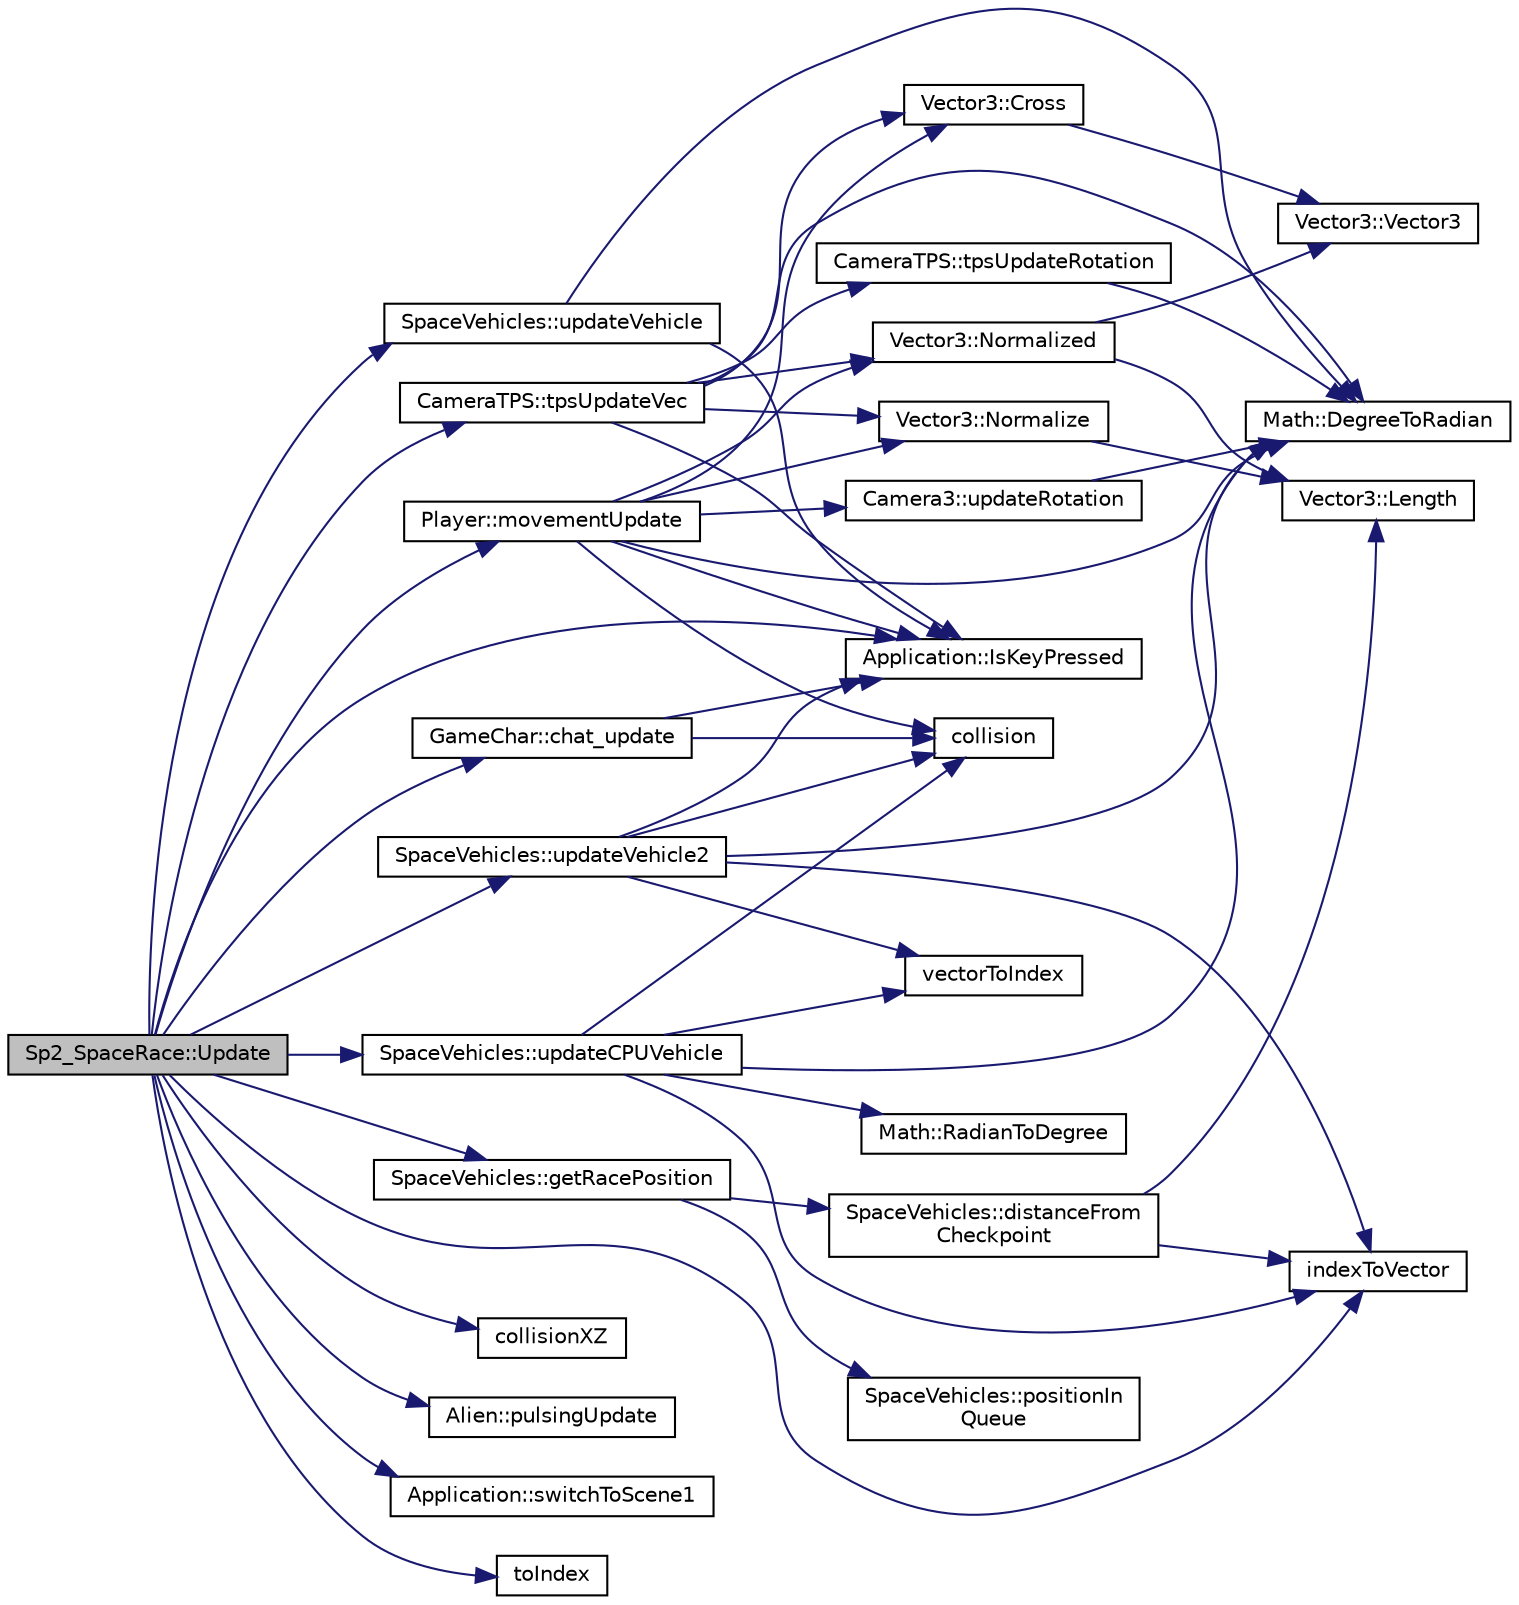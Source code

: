 digraph "Sp2_SpaceRace::Update"
{
  bgcolor="transparent";
  edge [fontname="Helvetica",fontsize="10",labelfontname="Helvetica",labelfontsize="10"];
  node [fontname="Helvetica",fontsize="10",shape=record];
  rankdir="LR";
  Node1 [label="Sp2_SpaceRace::Update",height=0.2,width=0.4,color="black", fillcolor="grey75", style="filled", fontcolor="black"];
  Node1 -> Node2 [color="midnightblue",fontsize="10",style="solid",fontname="Helvetica"];
  Node2 [label="GameChar::chat_update",height=0.2,width=0.4,color="black",URL="$classGameChar.html#ab8dc7e516ff8c6d29da6f3399f4815df"];
  Node2 -> Node3 [color="midnightblue",fontsize="10",style="solid",fontname="Helvetica"];
  Node3 [label="collision",height=0.2,width=0.4,color="black",URL="$Collision_8cpp.html#a4b9eee107300119860880f48b79da32f"];
  Node2 -> Node4 [color="midnightblue",fontsize="10",style="solid",fontname="Helvetica"];
  Node4 [label="Application::IsKeyPressed",height=0.2,width=0.4,color="black",URL="$classApplication.html#a72cc9bba26506a7c0f54c346dfbd5cfe"];
  Node1 -> Node5 [color="midnightblue",fontsize="10",style="solid",fontname="Helvetica"];
  Node5 [label="collisionXZ",height=0.2,width=0.4,color="black",URL="$Collision_8cpp.html#a5ced462f9fcc3c9963cdf5e0da071631"];
  Node1 -> Node6 [color="midnightblue",fontsize="10",style="solid",fontname="Helvetica"];
  Node6 [label="SpaceVehicles::getRacePosition",height=0.2,width=0.4,color="black",URL="$classSpaceVehicles.html#a1f3c77da3c867f506dbc62dea84b53ef"];
  Node6 -> Node7 [color="midnightblue",fontsize="10",style="solid",fontname="Helvetica"];
  Node7 [label="SpaceVehicles::positionIn\lQueue",height=0.2,width=0.4,color="black",URL="$classSpaceVehicles.html#a287f59990fa7612f7883a01555eea404"];
  Node6 -> Node8 [color="midnightblue",fontsize="10",style="solid",fontname="Helvetica"];
  Node8 [label="SpaceVehicles::distanceFrom\lCheckpoint",height=0.2,width=0.4,color="black",URL="$classSpaceVehicles.html#a63617a030d2fc668c5f55b787aebc265"];
  Node8 -> Node9 [color="midnightblue",fontsize="10",style="solid",fontname="Helvetica"];
  Node9 [label="indexToVector",height=0.2,width=0.4,color="black",URL="$Map_8cpp.html#ae7b0fce8d732defec7b9ae019af73a00"];
  Node8 -> Node10 [color="midnightblue",fontsize="10",style="solid",fontname="Helvetica"];
  Node10 [label="Vector3::Length",height=0.2,width=0.4,color="black",URL="$structVector3.html#a200024a8442329de9a625ed58ffe7075",tooltip="Return length of vector. "];
  Node1 -> Node9 [color="midnightblue",fontsize="10",style="solid",fontname="Helvetica"];
  Node1 -> Node4 [color="midnightblue",fontsize="10",style="solid",fontname="Helvetica"];
  Node1 -> Node11 [color="midnightblue",fontsize="10",style="solid",fontname="Helvetica"];
  Node11 [label="Player::movementUpdate",height=0.2,width=0.4,color="black",URL="$classPlayer.html#a5b057a6cd421a056d2a0694ab00739e7"];
  Node11 -> Node3 [color="midnightblue",fontsize="10",style="solid",fontname="Helvetica"];
  Node11 -> Node12 [color="midnightblue",fontsize="10",style="solid",fontname="Helvetica"];
  Node12 [label="Vector3::Cross",height=0.2,width=0.4,color="black",URL="$structVector3.html#aa1cdc5357009b47fe585ddd61e263aad",tooltip="Cross product of 2 vectors. "];
  Node12 -> Node13 [color="midnightblue",fontsize="10",style="solid",fontname="Helvetica"];
  Node13 [label="Vector3::Vector3",height=0.2,width=0.4,color="black",URL="$structVector3.html#afa5e0c801fc2c8a820a54ea99302fe08",tooltip="Vector3 default constructor. "];
  Node11 -> Node14 [color="midnightblue",fontsize="10",style="solid",fontname="Helvetica"];
  Node14 [label="Math::DegreeToRadian",height=0.2,width=0.4,color="black",URL="$namespaceMath.html#ac04b987cc6c574a059e68cb58f58c09a",tooltip="Converts from degrees to radians. "];
  Node11 -> Node4 [color="midnightblue",fontsize="10",style="solid",fontname="Helvetica"];
  Node11 -> Node15 [color="midnightblue",fontsize="10",style="solid",fontname="Helvetica"];
  Node15 [label="Vector3::Normalize",height=0.2,width=0.4,color="black",URL="$structVector3.html#aaef4f25a38878a640ab4a48002a7eff8",tooltip="Normalize this vector and return a reference to it. "];
  Node15 -> Node10 [color="midnightblue",fontsize="10",style="solid",fontname="Helvetica"];
  Node11 -> Node16 [color="midnightblue",fontsize="10",style="solid",fontname="Helvetica"];
  Node16 [label="Vector3::Normalized",height=0.2,width=0.4,color="black",URL="$structVector3.html#a2da0f00c5529bced69763320dac9c414",tooltip="Return a copy of this vector, normalized. "];
  Node16 -> Node10 [color="midnightblue",fontsize="10",style="solid",fontname="Helvetica"];
  Node16 -> Node13 [color="midnightblue",fontsize="10",style="solid",fontname="Helvetica"];
  Node11 -> Node17 [color="midnightblue",fontsize="10",style="solid",fontname="Helvetica"];
  Node17 [label="Camera3::updateRotation",height=0.2,width=0.4,color="black",URL="$classCamera3.html#a330a151d28c57c8a86d9848a26866028"];
  Node17 -> Node14 [color="midnightblue",fontsize="10",style="solid",fontname="Helvetica"];
  Node1 -> Node18 [color="midnightblue",fontsize="10",style="solid",fontname="Helvetica"];
  Node18 [label="Alien::pulsingUpdate",height=0.2,width=0.4,color="black",URL="$classAlien.html#acbc7782045dd10b74d0b1b455dfe76a7",tooltip="Logic of the alien. "];
  Node1 -> Node19 [color="midnightblue",fontsize="10",style="solid",fontname="Helvetica"];
  Node19 [label="Application::switchToScene1",height=0.2,width=0.4,color="black",URL="$classApplication.html#a91142113d0411e0c6d6ce10510595473"];
  Node1 -> Node20 [color="midnightblue",fontsize="10",style="solid",fontname="Helvetica"];
  Node20 [label="toIndex",height=0.2,width=0.4,color="black",URL="$Map_8cpp.html#a322adc57f23f51143b9b8194883711a3"];
  Node1 -> Node21 [color="midnightblue",fontsize="10",style="solid",fontname="Helvetica"];
  Node21 [label="CameraTPS::tpsUpdateVec",height=0.2,width=0.4,color="black",URL="$classCameraTPS.html#a743d5fc45867e31a8915e47173d0fcb2"];
  Node21 -> Node12 [color="midnightblue",fontsize="10",style="solid",fontname="Helvetica"];
  Node21 -> Node14 [color="midnightblue",fontsize="10",style="solid",fontname="Helvetica"];
  Node21 -> Node4 [color="midnightblue",fontsize="10",style="solid",fontname="Helvetica"];
  Node21 -> Node15 [color="midnightblue",fontsize="10",style="solid",fontname="Helvetica"];
  Node21 -> Node16 [color="midnightblue",fontsize="10",style="solid",fontname="Helvetica"];
  Node21 -> Node22 [color="midnightblue",fontsize="10",style="solid",fontname="Helvetica"];
  Node22 [label="CameraTPS::tpsUpdateRotation",height=0.2,width=0.4,color="black",URL="$classCameraTPS.html#a187145d973095406211ad23707ef7587"];
  Node22 -> Node14 [color="midnightblue",fontsize="10",style="solid",fontname="Helvetica"];
  Node1 -> Node23 [color="midnightblue",fontsize="10",style="solid",fontname="Helvetica"];
  Node23 [label="SpaceVehicles::updateCPUVehicle",height=0.2,width=0.4,color="black",URL="$classSpaceVehicles.html#a71e4baf5499200c69950e56e08068ae5"];
  Node23 -> Node9 [color="midnightblue",fontsize="10",style="solid",fontname="Helvetica"];
  Node23 -> Node3 [color="midnightblue",fontsize="10",style="solid",fontname="Helvetica"];
  Node23 -> Node24 [color="midnightblue",fontsize="10",style="solid",fontname="Helvetica"];
  Node24 [label="Math::RadianToDegree",height=0.2,width=0.4,color="black",URL="$namespaceMath.html#a1a1d364c850f9d66fda85cf71598bbe5",tooltip="Converts from radians to degrees. "];
  Node23 -> Node14 [color="midnightblue",fontsize="10",style="solid",fontname="Helvetica"];
  Node23 -> Node25 [color="midnightblue",fontsize="10",style="solid",fontname="Helvetica"];
  Node25 [label="vectorToIndex",height=0.2,width=0.4,color="black",URL="$Map_8cpp.html#abb21e73deb56ceccf5d5908e806df63e"];
  Node1 -> Node26 [color="midnightblue",fontsize="10",style="solid",fontname="Helvetica"];
  Node26 [label="SpaceVehicles::updateVehicle",height=0.2,width=0.4,color="black",URL="$classSpaceVehicles.html#ac9b59d2bd00fd58786be266e4e6fe237"];
  Node26 -> Node4 [color="midnightblue",fontsize="10",style="solid",fontname="Helvetica"];
  Node26 -> Node14 [color="midnightblue",fontsize="10",style="solid",fontname="Helvetica"];
  Node1 -> Node27 [color="midnightblue",fontsize="10",style="solid",fontname="Helvetica"];
  Node27 [label="SpaceVehicles::updateVehicle2",height=0.2,width=0.4,color="black",URL="$classSpaceVehicles.html#aacce2932520488a8850d6c5640960e50"];
  Node27 -> Node3 [color="midnightblue",fontsize="10",style="solid",fontname="Helvetica"];
  Node27 -> Node9 [color="midnightblue",fontsize="10",style="solid",fontname="Helvetica"];
  Node27 -> Node4 [color="midnightblue",fontsize="10",style="solid",fontname="Helvetica"];
  Node27 -> Node14 [color="midnightblue",fontsize="10",style="solid",fontname="Helvetica"];
  Node27 -> Node25 [color="midnightblue",fontsize="10",style="solid",fontname="Helvetica"];
}
